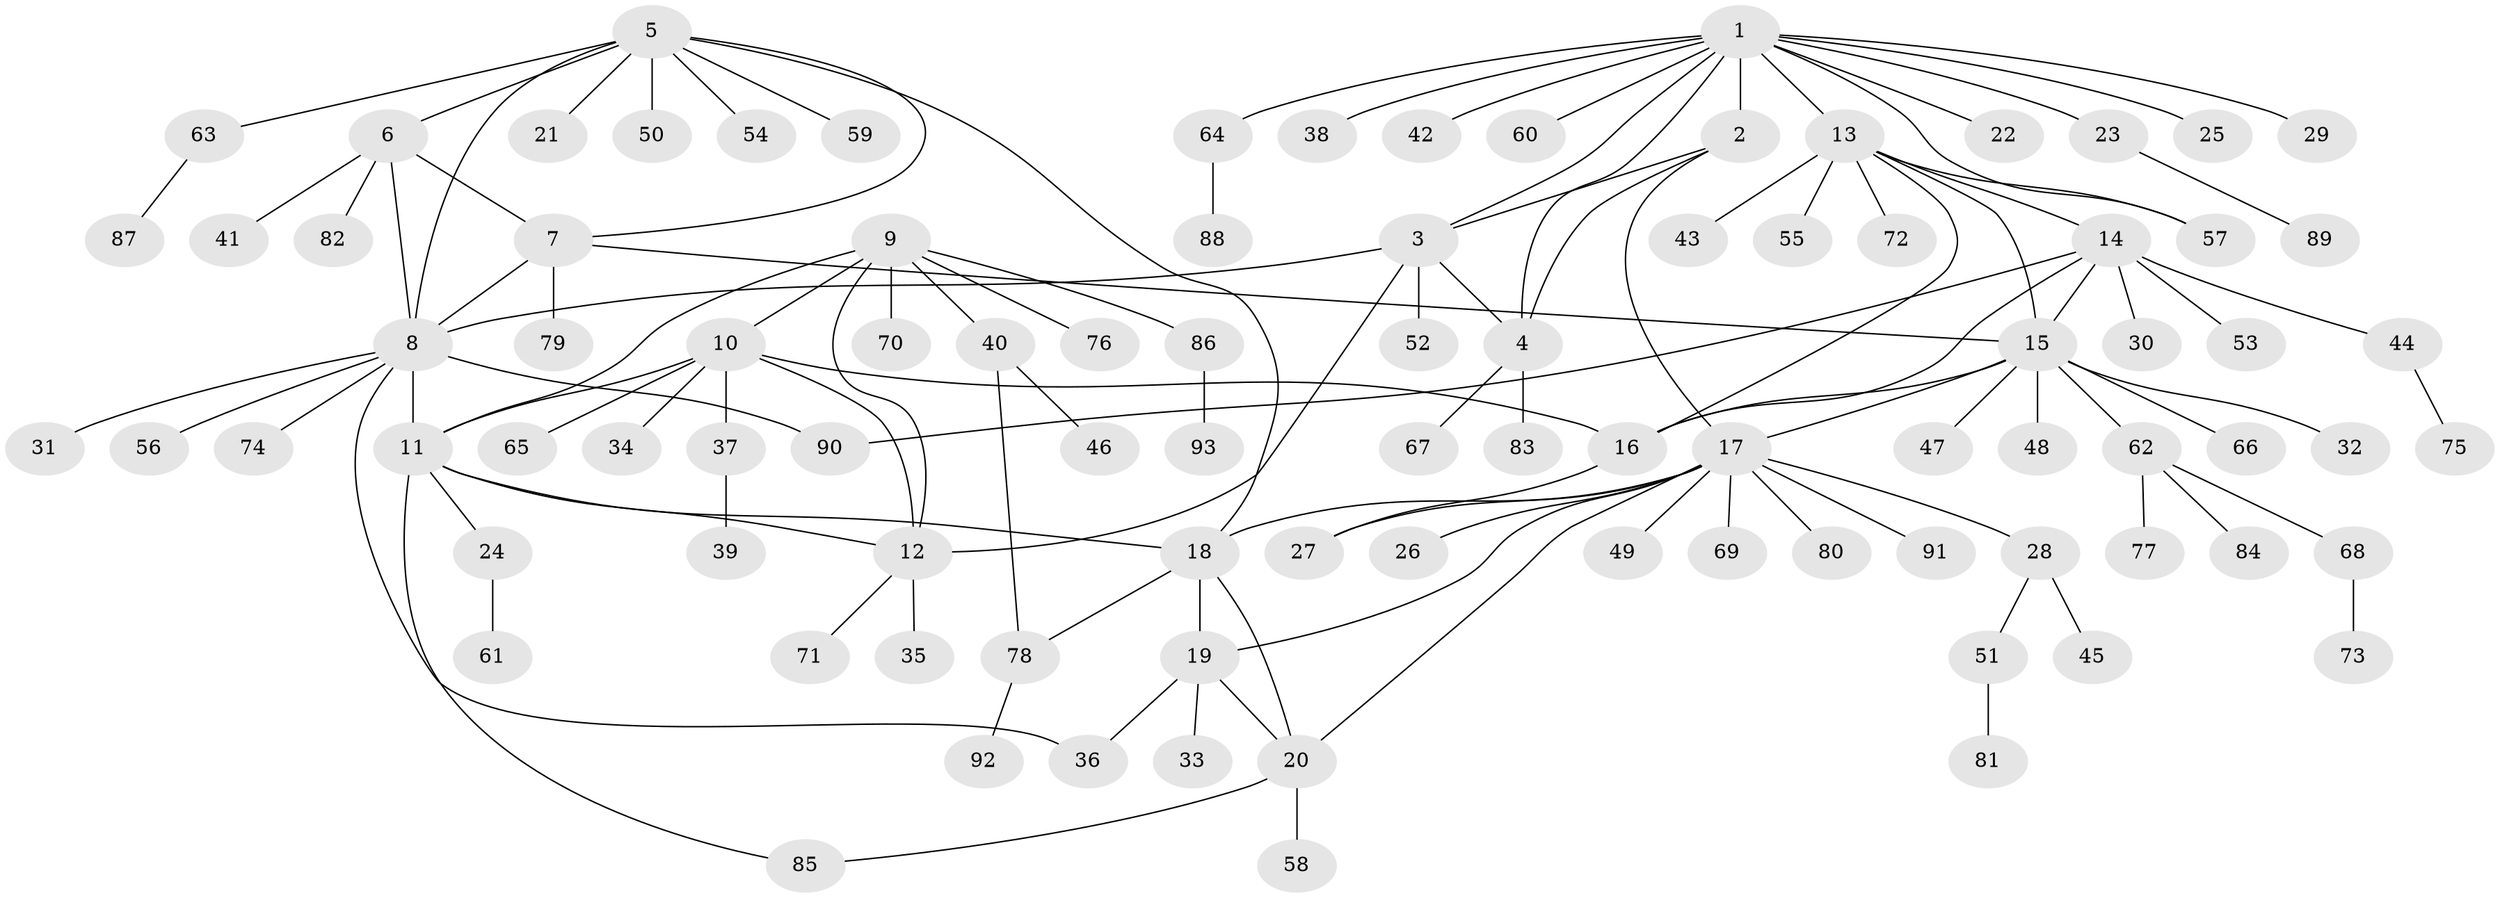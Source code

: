 // coarse degree distribution, {4: 0.015384615384615385, 5: 0.03076923076923077, 14: 0.015384615384615385, 9: 0.015384615384615385, 8: 0.015384615384615385, 12: 0.015384615384615385, 7: 0.015384615384615385, 13: 0.03076923076923077, 1: 0.7692307692307693, 2: 0.07692307692307693}
// Generated by graph-tools (version 1.1) at 2025/58/03/04/25 21:58:15]
// undirected, 93 vertices, 119 edges
graph export_dot {
graph [start="1"]
  node [color=gray90,style=filled];
  1;
  2;
  3;
  4;
  5;
  6;
  7;
  8;
  9;
  10;
  11;
  12;
  13;
  14;
  15;
  16;
  17;
  18;
  19;
  20;
  21;
  22;
  23;
  24;
  25;
  26;
  27;
  28;
  29;
  30;
  31;
  32;
  33;
  34;
  35;
  36;
  37;
  38;
  39;
  40;
  41;
  42;
  43;
  44;
  45;
  46;
  47;
  48;
  49;
  50;
  51;
  52;
  53;
  54;
  55;
  56;
  57;
  58;
  59;
  60;
  61;
  62;
  63;
  64;
  65;
  66;
  67;
  68;
  69;
  70;
  71;
  72;
  73;
  74;
  75;
  76;
  77;
  78;
  79;
  80;
  81;
  82;
  83;
  84;
  85;
  86;
  87;
  88;
  89;
  90;
  91;
  92;
  93;
  1 -- 2;
  1 -- 3;
  1 -- 4;
  1 -- 13;
  1 -- 22;
  1 -- 23;
  1 -- 25;
  1 -- 29;
  1 -- 38;
  1 -- 42;
  1 -- 57;
  1 -- 60;
  1 -- 64;
  2 -- 3;
  2 -- 4;
  2 -- 17;
  3 -- 4;
  3 -- 8;
  3 -- 12;
  3 -- 52;
  4 -- 67;
  4 -- 83;
  5 -- 6;
  5 -- 7;
  5 -- 8;
  5 -- 18;
  5 -- 21;
  5 -- 50;
  5 -- 54;
  5 -- 59;
  5 -- 63;
  6 -- 7;
  6 -- 8;
  6 -- 41;
  6 -- 82;
  7 -- 8;
  7 -- 15;
  7 -- 79;
  8 -- 11;
  8 -- 31;
  8 -- 36;
  8 -- 56;
  8 -- 74;
  8 -- 90;
  9 -- 10;
  9 -- 11;
  9 -- 12;
  9 -- 40;
  9 -- 70;
  9 -- 76;
  9 -- 86;
  10 -- 11;
  10 -- 12;
  10 -- 16;
  10 -- 34;
  10 -- 37;
  10 -- 65;
  11 -- 12;
  11 -- 18;
  11 -- 24;
  11 -- 85;
  12 -- 35;
  12 -- 71;
  13 -- 14;
  13 -- 15;
  13 -- 16;
  13 -- 43;
  13 -- 55;
  13 -- 57;
  13 -- 72;
  14 -- 15;
  14 -- 16;
  14 -- 30;
  14 -- 44;
  14 -- 53;
  14 -- 90;
  15 -- 16;
  15 -- 17;
  15 -- 32;
  15 -- 47;
  15 -- 48;
  15 -- 62;
  15 -- 66;
  16 -- 27;
  17 -- 18;
  17 -- 19;
  17 -- 20;
  17 -- 26;
  17 -- 27;
  17 -- 28;
  17 -- 49;
  17 -- 69;
  17 -- 80;
  17 -- 91;
  18 -- 19;
  18 -- 20;
  18 -- 78;
  19 -- 20;
  19 -- 33;
  19 -- 36;
  20 -- 58;
  20 -- 85;
  23 -- 89;
  24 -- 61;
  28 -- 45;
  28 -- 51;
  37 -- 39;
  40 -- 46;
  40 -- 78;
  44 -- 75;
  51 -- 81;
  62 -- 68;
  62 -- 77;
  62 -- 84;
  63 -- 87;
  64 -- 88;
  68 -- 73;
  78 -- 92;
  86 -- 93;
}
